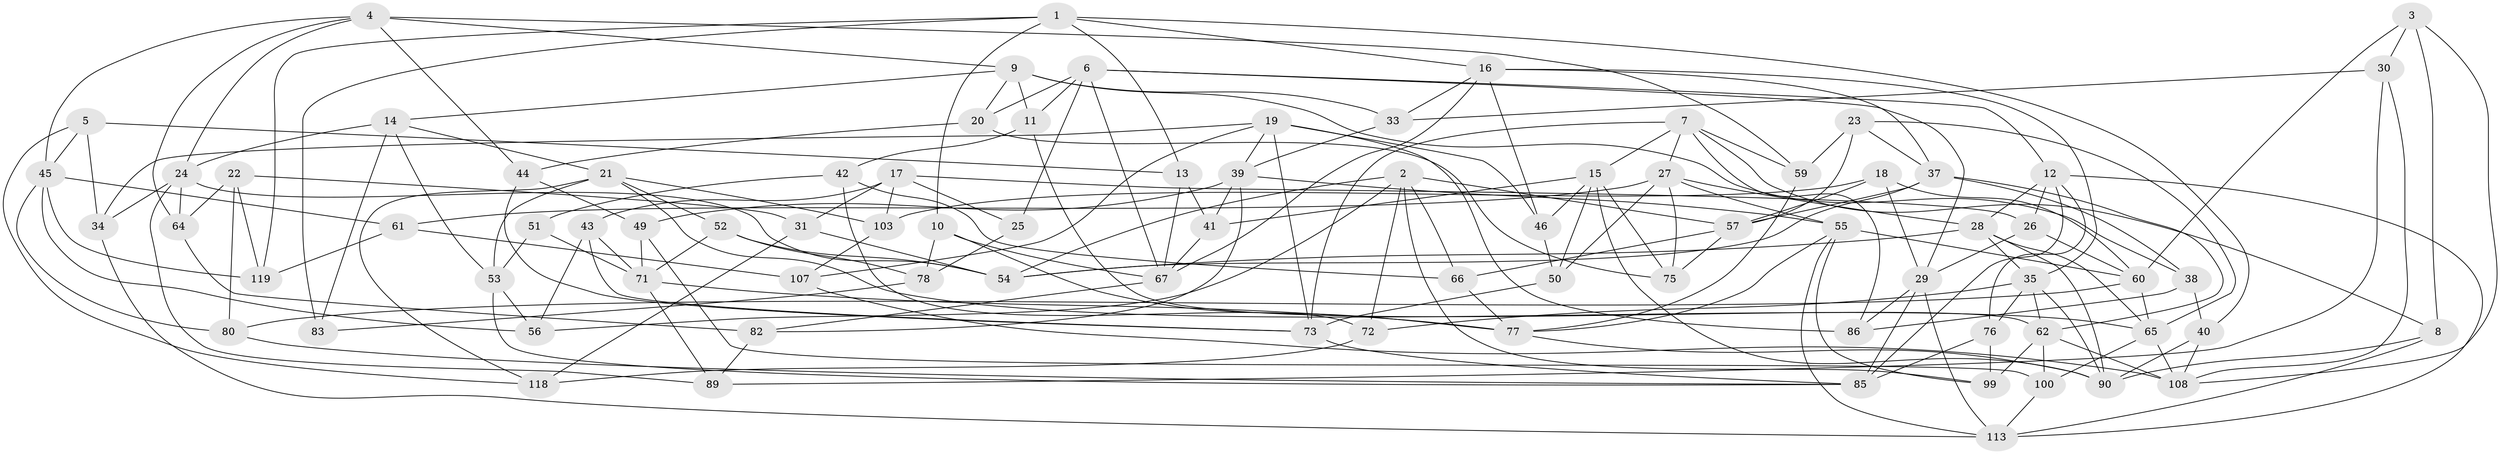 // original degree distribution, {4: 1.0}
// Generated by graph-tools (version 1.1) at 2025/11/02/27/25 16:11:45]
// undirected, 83 vertices, 199 edges
graph export_dot {
graph [start="1"]
  node [color=gray90,style=filled];
  1 [super="+32"];
  2 [super="+68"];
  3;
  4 [super="+105"];
  5;
  6 [super="+87"];
  7 [super="+48"];
  8;
  9 [super="+91"];
  10;
  11;
  12 [super="+96"];
  13;
  14 [super="+36"];
  15 [super="+79"];
  16 [super="+95"];
  17 [super="+63"];
  18;
  19 [super="+109"];
  20;
  21 [super="+58"];
  22;
  23;
  24 [super="+47"];
  25;
  26;
  27 [super="+88"];
  28 [super="+94"];
  29 [super="+74"];
  30;
  31;
  33;
  34;
  35 [super="+93"];
  37 [super="+117"];
  38;
  39 [super="+81"];
  40;
  41;
  42;
  43;
  44;
  45 [super="+84"];
  46;
  49;
  50;
  51;
  52;
  53 [super="+110"];
  54 [super="+70"];
  55 [super="+98"];
  56;
  57 [super="+106"];
  59;
  60 [super="+104"];
  61;
  62 [super="+69"];
  64;
  65 [super="+112"];
  66;
  67 [super="+115"];
  71 [super="+101"];
  72;
  73 [super="+97"];
  75;
  76;
  77 [super="+102"];
  78;
  80;
  82;
  83;
  85 [super="+116"];
  86;
  89;
  90 [super="+92"];
  99;
  100;
  103;
  107;
  108 [super="+111"];
  113 [super="+114"];
  118;
  119;
  1 -- 40;
  1 -- 13;
  1 -- 16;
  1 -- 10;
  1 -- 83;
  1 -- 119;
  2 -- 66;
  2 -- 56;
  2 -- 99;
  2 -- 72;
  2 -- 57;
  2 -- 54;
  3 -- 108;
  3 -- 8;
  3 -- 30;
  3 -- 60;
  4 -- 64;
  4 -- 24;
  4 -- 44;
  4 -- 9;
  4 -- 59;
  4 -- 45;
  5 -- 13;
  5 -- 45;
  5 -- 34;
  5 -- 118;
  6 -- 29;
  6 -- 11;
  6 -- 25;
  6 -- 20;
  6 -- 67;
  6 -- 12;
  7 -- 86;
  7 -- 73;
  7 -- 8;
  7 -- 59;
  7 -- 27;
  7 -- 15;
  8 -- 113;
  8 -- 90;
  9 -- 33;
  9 -- 11;
  9 -- 20;
  9 -- 38;
  9 -- 14;
  10 -- 67;
  10 -- 78;
  10 -- 77;
  11 -- 42;
  11 -- 62;
  12 -- 76;
  12 -- 28;
  12 -- 26;
  12 -- 113;
  12 -- 85;
  13 -- 41;
  13 -- 67;
  14 -- 83 [weight=2];
  14 -- 21;
  14 -- 24;
  14 -- 53;
  15 -- 41;
  15 -- 50;
  15 -- 46;
  15 -- 90;
  15 -- 75;
  16 -- 46;
  16 -- 33;
  16 -- 37;
  16 -- 35;
  16 -- 67;
  17 -- 26;
  17 -- 31;
  17 -- 25 [weight=2];
  17 -- 43;
  17 -- 103;
  18 -- 60;
  18 -- 29;
  18 -- 103;
  18 -- 57;
  19 -- 107;
  19 -- 86;
  19 -- 34;
  19 -- 46;
  19 -- 39;
  19 -- 73;
  20 -- 75;
  20 -- 44;
  21 -- 103;
  21 -- 65;
  21 -- 53;
  21 -- 52;
  21 -- 118;
  22 -- 80;
  22 -- 119;
  22 -- 31;
  22 -- 64;
  23 -- 59;
  23 -- 37;
  23 -- 57;
  23 -- 65;
  24 -- 34;
  24 -- 89;
  24 -- 64;
  24 -- 54;
  25 -- 78;
  26 -- 60;
  26 -- 29;
  27 -- 75;
  27 -- 55;
  27 -- 50;
  27 -- 28;
  27 -- 61;
  28 -- 54;
  28 -- 35;
  28 -- 65;
  28 -- 90;
  29 -- 85;
  29 -- 113;
  29 -- 86;
  30 -- 33;
  30 -- 89;
  30 -- 108;
  31 -- 118;
  31 -- 54;
  33 -- 39;
  34 -- 113;
  35 -- 72;
  35 -- 90;
  35 -- 62;
  35 -- 76;
  37 -- 54;
  37 -- 38;
  37 -- 57;
  37 -- 62;
  38 -- 40;
  38 -- 86;
  39 -- 55;
  39 -- 49;
  39 -- 82;
  39 -- 41;
  40 -- 90;
  40 -- 108;
  41 -- 67;
  42 -- 51;
  42 -- 66;
  42 -- 72;
  43 -- 56;
  43 -- 71;
  43 -- 73;
  44 -- 49;
  44 -- 73;
  45 -- 80;
  45 -- 56;
  45 -- 61;
  45 -- 119;
  46 -- 50;
  49 -- 100;
  49 -- 71;
  50 -- 73;
  51 -- 53 [weight=2];
  51 -- 71;
  52 -- 78;
  52 -- 71;
  52 -- 54;
  53 -- 56;
  53 -- 85;
  55 -- 113;
  55 -- 99;
  55 -- 60;
  55 -- 77;
  57 -- 66;
  57 -- 75;
  59 -- 77;
  60 -- 80;
  60 -- 65;
  61 -- 107;
  61 -- 119;
  62 -- 108;
  62 -- 99;
  62 -- 100;
  64 -- 82;
  65 -- 100;
  65 -- 108;
  66 -- 77;
  67 -- 82;
  71 -- 89;
  71 -- 77;
  72 -- 118;
  73 -- 85;
  76 -- 99;
  76 -- 85;
  77 -- 90;
  78 -- 83;
  80 -- 85;
  82 -- 89;
  100 -- 113;
  103 -- 107;
  107 -- 108;
}
